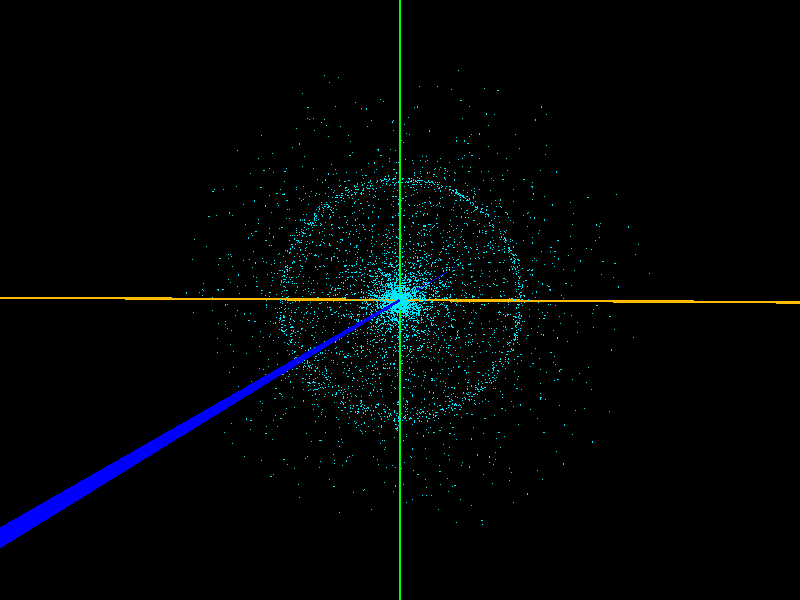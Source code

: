 // Persistence of Vision Ray Tracer Scene Description File
// File: 2SOrbital.pov

#version 3.6; // current version is 3.8

/* 
Information on Pov-Ray:
 
My personal introduction into Pov-Ray was the excellent book "3D-Welten, professionelle Animationen und fotorealistische Grafiken mit Raytracing" from 
Toni Lama by Carl Hanser Verlag München Wien, 2004. Apart of that I recommend the Pov-Ray-homepage (http://www.povray.org).

Further information on Pov-Ray can be found at https://sus.ziti.uni-heidelberg.de/Lehre/WS2021_Tools/POVRAY/POVRAY_PeterFischer.pdf,  
https://wiki.povray.org/content/Main_Page, https://de.wikibooks.org/wiki/Raytracing_mit_POV-Ray or, in german language, here: https://www.f-lohmueller.de/pov_tut/pov__ger.htm
*/ 
 
 
//-----------------------------------Scene settings (Camera, light, background)-------------------------------------------------

global_settings {
    assumed_gamma 1.0
    max_trace_level 5
}


#declare Cameraz = camera {
    location  <0.5, 0.3, -5>
    look_at   <0, 0,  0>
}




camera {
    Cameraz
}


// create a regular point light source
light_source {
    0*x                  // light's position (translated below)
    color rgb <1,1,1>    // light's color
    translate <-100, 100, 30>
} 
light_source {
    0*x                  // light's position (translated below)
    color rgb <0.6,0.6,0.6>    // light's color
    translate <0, 100, -10>
}  


//---------------------------------------------------Modeling approach---------------------------------------------- 

/*
The 2s-Orbital is modeled using two different loops, one for the inner part, which is very similar to the 1s-Orbital except for a slightly smaller radius and a second for the outer part. 
In the case of the outer part, the distribution along the x-axis is shaped using a third power function. Points defined this way are then spherically distributed as for the 1s-Orbital. 
*/ 


//-------------------------------------------------------The coordinate system--------------------------------------------------------------

cylinder { 
    <-1000, 0, 0>, <1000, 0, 0>, 0.01 
    pigment {
        color rgb <1,0.5,0>     // solid color pigment
    }
}

cylinder { 
    <0, -1000, 0>, <0, 1000, 0>, 0.01 
    pigment {
        color rgb <0,1,0>     // solid color pigment
    }
}

cylinder { 
    <0, 0, -1000>, <0, 0, 1000>, 0.01 
    pigment {
        color rgb <0,0,1>     // solid color pigment
    }
} 

//---------------------------Objects-----------------------------------------------------------------       

//Box for producing a section in the x-y-plain. 
#declare Section = box { 
    <-8.00, -8.00, -0.200>,< 8.00, 8.00, 0.200>   
    texture { 
        pigment{ 
            color rgb<1.00, 1.00, 1.00>
        }  
        finish { 
            phong 1 reflection{ 
                0.00 metallic 0.00
            } 
        } 
    } // end of texture
    scale <1,1,1> rotate<0,0,0> translate<0,0,0> 
} // end of box --------------------------------------



//2s-Orbital

#declare chance1 = seed (8); 


//Inner part


//Points are first distributed along the x-axis using a quadratic transformation of random numbers. Subsequently points are subjected to an even spherical distribution.
 
#declare ticker = 0; 
#while (ticker < 6000) 

    //Distribution along the x-axis
    #declare Var1 = rand(chance1); 
    #declare R = 1.7 * pow (Var1, 2);                               //Random numbers ranging from 0 to 1.5 accumulating close to the origin. R refers to the radius of the sphere each point will be distributed on in the following step.

    //Spherical distribution of the points defined above
    #declare P1 = <R, 0, 0>; 
    #declare H = R*(2*rand(chance1) - 1); 
    #declare Angle = degrees(acos(H/R));                            //The angle of rotation is defined as the arcus cosine of the ratio between H and R.
    #declare P1 = vrotate (P1, <0, 0, Angle>);                      //The position is rotated around the z-axis by the angle just defined. 
    #declare P1 = vrotate (P1, <360*rand(chance1), 0, 0>);          //The position is rotated around the x-axis by a random angle between 0 and 360 degrees. 

    #if (inside (Section, P1)>0)                                    //Only points within the box "Section" are displayed.

        sphere { 
            <0, 0, 0>, 0.005
            translate P1
            texture{ 
                pigment {
                    color rgb <0,208/255,1>
                }
                finish {
                    ambient 8 
                }
            }
        } 
                                   
    #else
    #end                                   
                                 
#declare ticker = ticker + 1; 
#end 




//Outer part 

#declare ticker = 0; 
#while (ticker < 15000)
 
    //Distribution along the x-axis
    #declare Var1 = rand(chance1); 
    #declare R = 1.0+ 8*pow((Var1 - 0.5), 3);                       //Random numbers ranging from 0 to 2 accumulating at a distance of 1 to the origin. R refers to the radius of the sphere each point will be distributed on in the subsequent step.

    //Spherical distribution of the points defined above
    #declare P1 = <R, 0, 0>; 
    #declare H = R*(2*rand(chance1) - 1); 
    #declare Angle = degrees(acos(H/R));                            //The angle of rotation is defined as the arcus cosine of the ratio between H and R.
    #declare P1 = vrotate (P1, <0, 0, Angle>);                      //The position is rotated around the z-axis by the angle just defined. 
    #declare P1 = vrotate (P1, <360*rand(chance1), 0, 0>);          //The position is rotated around the x-axis by a random angle between 0 and 360 degrees. 

    #if (inside (Section, P1)>0)                                    //Only points within the box "Section" are displayed.

        sphere { 
            <0, 0, 0>, 0.005
            translate P1
            texture{ 
                pigment {
                    color rgb <0,208/255,1>
                }
                finish {
                    ambient 8 
                }
            }
        } 
                                   
    #else
    #end                                   
                                 
#declare ticker = ticker + 1; 
#end 

